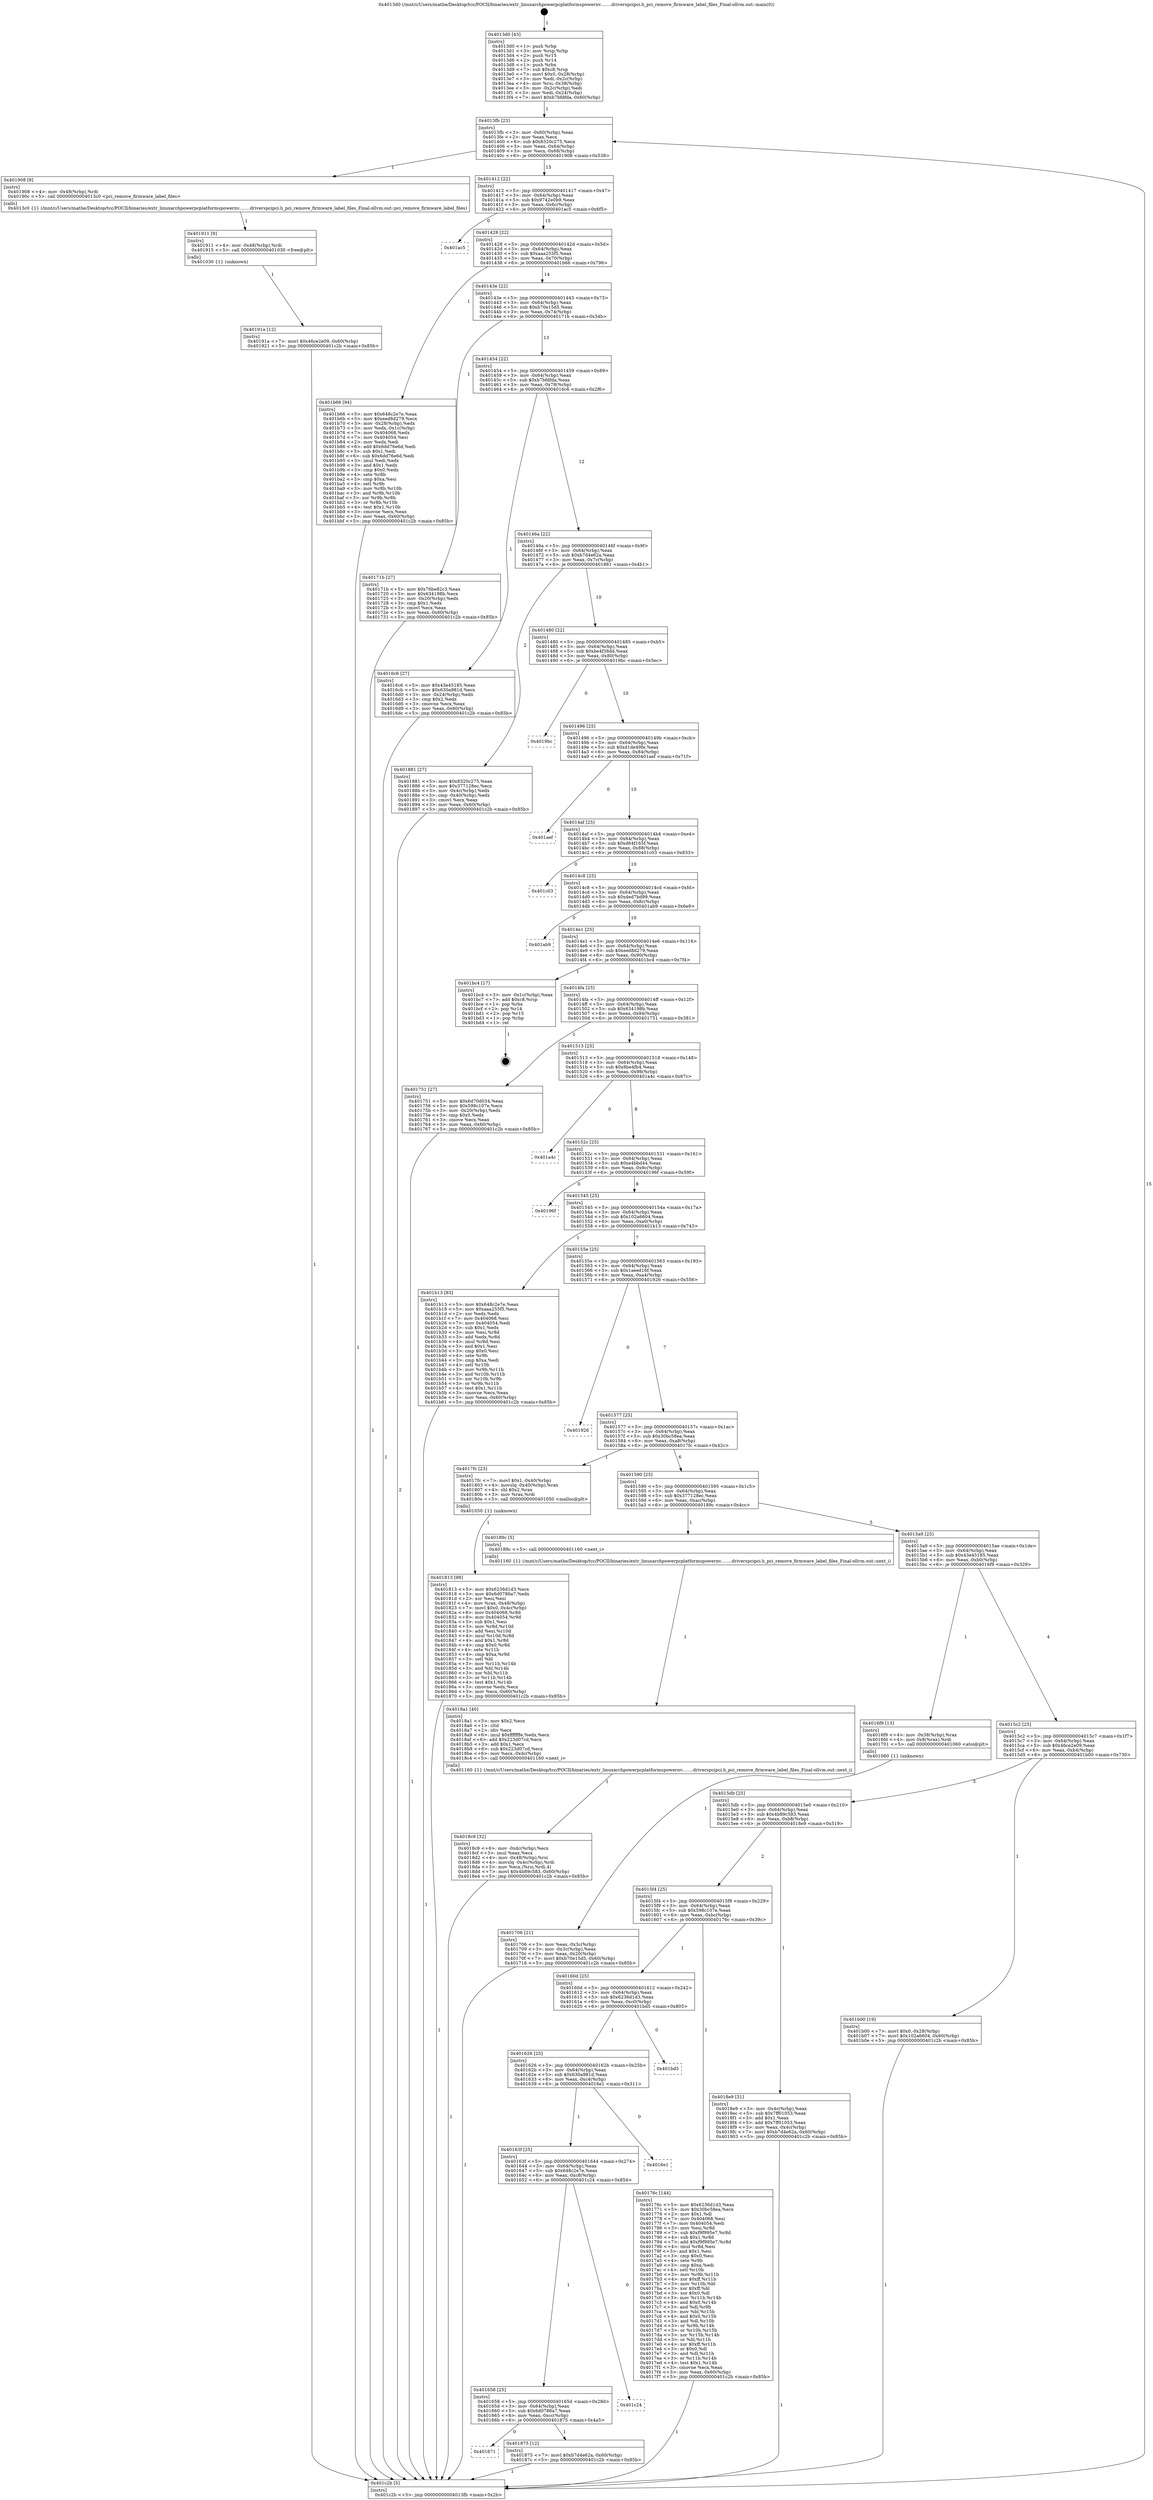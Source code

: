 digraph "0x4013d0" {
  label = "0x4013d0 (/mnt/c/Users/mathe/Desktop/tcc/POCII/binaries/extr_linuxarchpowerpcplatformspowernv........driverspcipci.h_pci_remove_firmware_label_files_Final-ollvm.out::main(0))"
  labelloc = "t"
  node[shape=record]

  Entry [label="",width=0.3,height=0.3,shape=circle,fillcolor=black,style=filled]
  "0x4013fb" [label="{
     0x4013fb [23]\l
     | [instrs]\l
     &nbsp;&nbsp;0x4013fb \<+3\>: mov -0x60(%rbp),%eax\l
     &nbsp;&nbsp;0x4013fe \<+2\>: mov %eax,%ecx\l
     &nbsp;&nbsp;0x401400 \<+6\>: sub $0x8320c275,%ecx\l
     &nbsp;&nbsp;0x401406 \<+3\>: mov %eax,-0x64(%rbp)\l
     &nbsp;&nbsp;0x401409 \<+3\>: mov %ecx,-0x68(%rbp)\l
     &nbsp;&nbsp;0x40140c \<+6\>: je 0000000000401908 \<main+0x538\>\l
  }"]
  "0x401908" [label="{
     0x401908 [9]\l
     | [instrs]\l
     &nbsp;&nbsp;0x401908 \<+4\>: mov -0x48(%rbp),%rdi\l
     &nbsp;&nbsp;0x40190c \<+5\>: call 00000000004013c0 \<pci_remove_firmware_label_files\>\l
     | [calls]\l
     &nbsp;&nbsp;0x4013c0 \{1\} (/mnt/c/Users/mathe/Desktop/tcc/POCII/binaries/extr_linuxarchpowerpcplatformspowernv........driverspcipci.h_pci_remove_firmware_label_files_Final-ollvm.out::pci_remove_firmware_label_files)\l
  }"]
  "0x401412" [label="{
     0x401412 [22]\l
     | [instrs]\l
     &nbsp;&nbsp;0x401412 \<+5\>: jmp 0000000000401417 \<main+0x47\>\l
     &nbsp;&nbsp;0x401417 \<+3\>: mov -0x64(%rbp),%eax\l
     &nbsp;&nbsp;0x40141a \<+5\>: sub $0x9742e0b9,%eax\l
     &nbsp;&nbsp;0x40141f \<+3\>: mov %eax,-0x6c(%rbp)\l
     &nbsp;&nbsp;0x401422 \<+6\>: je 0000000000401ac5 \<main+0x6f5\>\l
  }"]
  Exit [label="",width=0.3,height=0.3,shape=circle,fillcolor=black,style=filled,peripheries=2]
  "0x401ac5" [label="{
     0x401ac5\l
  }", style=dashed]
  "0x401428" [label="{
     0x401428 [22]\l
     | [instrs]\l
     &nbsp;&nbsp;0x401428 \<+5\>: jmp 000000000040142d \<main+0x5d\>\l
     &nbsp;&nbsp;0x40142d \<+3\>: mov -0x64(%rbp),%eax\l
     &nbsp;&nbsp;0x401430 \<+5\>: sub $0xaaa255f5,%eax\l
     &nbsp;&nbsp;0x401435 \<+3\>: mov %eax,-0x70(%rbp)\l
     &nbsp;&nbsp;0x401438 \<+6\>: je 0000000000401b66 \<main+0x796\>\l
  }"]
  "0x40191a" [label="{
     0x40191a [12]\l
     | [instrs]\l
     &nbsp;&nbsp;0x40191a \<+7\>: movl $0x46ce2e09,-0x60(%rbp)\l
     &nbsp;&nbsp;0x401921 \<+5\>: jmp 0000000000401c2b \<main+0x85b\>\l
  }"]
  "0x401b66" [label="{
     0x401b66 [94]\l
     | [instrs]\l
     &nbsp;&nbsp;0x401b66 \<+5\>: mov $0x648c2e7e,%eax\l
     &nbsp;&nbsp;0x401b6b \<+5\>: mov $0xeed8d279,%ecx\l
     &nbsp;&nbsp;0x401b70 \<+3\>: mov -0x28(%rbp),%edx\l
     &nbsp;&nbsp;0x401b73 \<+3\>: mov %edx,-0x1c(%rbp)\l
     &nbsp;&nbsp;0x401b76 \<+7\>: mov 0x404068,%edx\l
     &nbsp;&nbsp;0x401b7d \<+7\>: mov 0x404054,%esi\l
     &nbsp;&nbsp;0x401b84 \<+2\>: mov %edx,%edi\l
     &nbsp;&nbsp;0x401b86 \<+6\>: add $0x6dd76e6d,%edi\l
     &nbsp;&nbsp;0x401b8c \<+3\>: sub $0x1,%edi\l
     &nbsp;&nbsp;0x401b8f \<+6\>: sub $0x6dd76e6d,%edi\l
     &nbsp;&nbsp;0x401b95 \<+3\>: imul %edi,%edx\l
     &nbsp;&nbsp;0x401b98 \<+3\>: and $0x1,%edx\l
     &nbsp;&nbsp;0x401b9b \<+3\>: cmp $0x0,%edx\l
     &nbsp;&nbsp;0x401b9e \<+4\>: sete %r8b\l
     &nbsp;&nbsp;0x401ba2 \<+3\>: cmp $0xa,%esi\l
     &nbsp;&nbsp;0x401ba5 \<+4\>: setl %r9b\l
     &nbsp;&nbsp;0x401ba9 \<+3\>: mov %r8b,%r10b\l
     &nbsp;&nbsp;0x401bac \<+3\>: and %r9b,%r10b\l
     &nbsp;&nbsp;0x401baf \<+3\>: xor %r9b,%r8b\l
     &nbsp;&nbsp;0x401bb2 \<+3\>: or %r8b,%r10b\l
     &nbsp;&nbsp;0x401bb5 \<+4\>: test $0x1,%r10b\l
     &nbsp;&nbsp;0x401bb9 \<+3\>: cmovne %ecx,%eax\l
     &nbsp;&nbsp;0x401bbc \<+3\>: mov %eax,-0x60(%rbp)\l
     &nbsp;&nbsp;0x401bbf \<+5\>: jmp 0000000000401c2b \<main+0x85b\>\l
  }"]
  "0x40143e" [label="{
     0x40143e [22]\l
     | [instrs]\l
     &nbsp;&nbsp;0x40143e \<+5\>: jmp 0000000000401443 \<main+0x73\>\l
     &nbsp;&nbsp;0x401443 \<+3\>: mov -0x64(%rbp),%eax\l
     &nbsp;&nbsp;0x401446 \<+5\>: sub $0xb70e15d5,%eax\l
     &nbsp;&nbsp;0x40144b \<+3\>: mov %eax,-0x74(%rbp)\l
     &nbsp;&nbsp;0x40144e \<+6\>: je 000000000040171b \<main+0x34b\>\l
  }"]
  "0x401911" [label="{
     0x401911 [9]\l
     | [instrs]\l
     &nbsp;&nbsp;0x401911 \<+4\>: mov -0x48(%rbp),%rdi\l
     &nbsp;&nbsp;0x401915 \<+5\>: call 0000000000401030 \<free@plt\>\l
     | [calls]\l
     &nbsp;&nbsp;0x401030 \{1\} (unknown)\l
  }"]
  "0x40171b" [label="{
     0x40171b [27]\l
     | [instrs]\l
     &nbsp;&nbsp;0x40171b \<+5\>: mov $0x76be82c3,%eax\l
     &nbsp;&nbsp;0x401720 \<+5\>: mov $0x634198b,%ecx\l
     &nbsp;&nbsp;0x401725 \<+3\>: mov -0x20(%rbp),%edx\l
     &nbsp;&nbsp;0x401728 \<+3\>: cmp $0x1,%edx\l
     &nbsp;&nbsp;0x40172b \<+3\>: cmovl %ecx,%eax\l
     &nbsp;&nbsp;0x40172e \<+3\>: mov %eax,-0x60(%rbp)\l
     &nbsp;&nbsp;0x401731 \<+5\>: jmp 0000000000401c2b \<main+0x85b\>\l
  }"]
  "0x401454" [label="{
     0x401454 [22]\l
     | [instrs]\l
     &nbsp;&nbsp;0x401454 \<+5\>: jmp 0000000000401459 \<main+0x89\>\l
     &nbsp;&nbsp;0x401459 \<+3\>: mov -0x64(%rbp),%eax\l
     &nbsp;&nbsp;0x40145c \<+5\>: sub $0xb7bfdfda,%eax\l
     &nbsp;&nbsp;0x401461 \<+3\>: mov %eax,-0x78(%rbp)\l
     &nbsp;&nbsp;0x401464 \<+6\>: je 00000000004016c6 \<main+0x2f6\>\l
  }"]
  "0x4018c9" [label="{
     0x4018c9 [32]\l
     | [instrs]\l
     &nbsp;&nbsp;0x4018c9 \<+6\>: mov -0xdc(%rbp),%ecx\l
     &nbsp;&nbsp;0x4018cf \<+3\>: imul %eax,%ecx\l
     &nbsp;&nbsp;0x4018d2 \<+4\>: mov -0x48(%rbp),%rsi\l
     &nbsp;&nbsp;0x4018d6 \<+4\>: movslq -0x4c(%rbp),%rdi\l
     &nbsp;&nbsp;0x4018da \<+3\>: mov %ecx,(%rsi,%rdi,4)\l
     &nbsp;&nbsp;0x4018dd \<+7\>: movl $0x4b89c583,-0x60(%rbp)\l
     &nbsp;&nbsp;0x4018e4 \<+5\>: jmp 0000000000401c2b \<main+0x85b\>\l
  }"]
  "0x4016c6" [label="{
     0x4016c6 [27]\l
     | [instrs]\l
     &nbsp;&nbsp;0x4016c6 \<+5\>: mov $0x43e45185,%eax\l
     &nbsp;&nbsp;0x4016cb \<+5\>: mov $0x630a981d,%ecx\l
     &nbsp;&nbsp;0x4016d0 \<+3\>: mov -0x24(%rbp),%edx\l
     &nbsp;&nbsp;0x4016d3 \<+3\>: cmp $0x2,%edx\l
     &nbsp;&nbsp;0x4016d6 \<+3\>: cmovne %ecx,%eax\l
     &nbsp;&nbsp;0x4016d9 \<+3\>: mov %eax,-0x60(%rbp)\l
     &nbsp;&nbsp;0x4016dc \<+5\>: jmp 0000000000401c2b \<main+0x85b\>\l
  }"]
  "0x40146a" [label="{
     0x40146a [22]\l
     | [instrs]\l
     &nbsp;&nbsp;0x40146a \<+5\>: jmp 000000000040146f \<main+0x9f\>\l
     &nbsp;&nbsp;0x40146f \<+3\>: mov -0x64(%rbp),%eax\l
     &nbsp;&nbsp;0x401472 \<+5\>: sub $0xb7d4e62a,%eax\l
     &nbsp;&nbsp;0x401477 \<+3\>: mov %eax,-0x7c(%rbp)\l
     &nbsp;&nbsp;0x40147a \<+6\>: je 0000000000401881 \<main+0x4b1\>\l
  }"]
  "0x401c2b" [label="{
     0x401c2b [5]\l
     | [instrs]\l
     &nbsp;&nbsp;0x401c2b \<+5\>: jmp 00000000004013fb \<main+0x2b\>\l
  }"]
  "0x4013d0" [label="{
     0x4013d0 [43]\l
     | [instrs]\l
     &nbsp;&nbsp;0x4013d0 \<+1\>: push %rbp\l
     &nbsp;&nbsp;0x4013d1 \<+3\>: mov %rsp,%rbp\l
     &nbsp;&nbsp;0x4013d4 \<+2\>: push %r15\l
     &nbsp;&nbsp;0x4013d6 \<+2\>: push %r14\l
     &nbsp;&nbsp;0x4013d8 \<+1\>: push %rbx\l
     &nbsp;&nbsp;0x4013d9 \<+7\>: sub $0xc8,%rsp\l
     &nbsp;&nbsp;0x4013e0 \<+7\>: movl $0x0,-0x28(%rbp)\l
     &nbsp;&nbsp;0x4013e7 \<+3\>: mov %edi,-0x2c(%rbp)\l
     &nbsp;&nbsp;0x4013ea \<+4\>: mov %rsi,-0x38(%rbp)\l
     &nbsp;&nbsp;0x4013ee \<+3\>: mov -0x2c(%rbp),%edi\l
     &nbsp;&nbsp;0x4013f1 \<+3\>: mov %edi,-0x24(%rbp)\l
     &nbsp;&nbsp;0x4013f4 \<+7\>: movl $0xb7bfdfda,-0x60(%rbp)\l
  }"]
  "0x4018a1" [label="{
     0x4018a1 [40]\l
     | [instrs]\l
     &nbsp;&nbsp;0x4018a1 \<+5\>: mov $0x2,%ecx\l
     &nbsp;&nbsp;0x4018a6 \<+1\>: cltd\l
     &nbsp;&nbsp;0x4018a7 \<+2\>: idiv %ecx\l
     &nbsp;&nbsp;0x4018a9 \<+6\>: imul $0xfffffffe,%edx,%ecx\l
     &nbsp;&nbsp;0x4018af \<+6\>: add $0x223d07cd,%ecx\l
     &nbsp;&nbsp;0x4018b5 \<+3\>: add $0x1,%ecx\l
     &nbsp;&nbsp;0x4018b8 \<+6\>: sub $0x223d07cd,%ecx\l
     &nbsp;&nbsp;0x4018be \<+6\>: mov %ecx,-0xdc(%rbp)\l
     &nbsp;&nbsp;0x4018c4 \<+5\>: call 0000000000401160 \<next_i\>\l
     | [calls]\l
     &nbsp;&nbsp;0x401160 \{1\} (/mnt/c/Users/mathe/Desktop/tcc/POCII/binaries/extr_linuxarchpowerpcplatformspowernv........driverspcipci.h_pci_remove_firmware_label_files_Final-ollvm.out::next_i)\l
  }"]
  "0x401881" [label="{
     0x401881 [27]\l
     | [instrs]\l
     &nbsp;&nbsp;0x401881 \<+5\>: mov $0x8320c275,%eax\l
     &nbsp;&nbsp;0x401886 \<+5\>: mov $0x377128ec,%ecx\l
     &nbsp;&nbsp;0x40188b \<+3\>: mov -0x4c(%rbp),%edx\l
     &nbsp;&nbsp;0x40188e \<+3\>: cmp -0x40(%rbp),%edx\l
     &nbsp;&nbsp;0x401891 \<+3\>: cmovl %ecx,%eax\l
     &nbsp;&nbsp;0x401894 \<+3\>: mov %eax,-0x60(%rbp)\l
     &nbsp;&nbsp;0x401897 \<+5\>: jmp 0000000000401c2b \<main+0x85b\>\l
  }"]
  "0x401480" [label="{
     0x401480 [22]\l
     | [instrs]\l
     &nbsp;&nbsp;0x401480 \<+5\>: jmp 0000000000401485 \<main+0xb5\>\l
     &nbsp;&nbsp;0x401485 \<+3\>: mov -0x64(%rbp),%eax\l
     &nbsp;&nbsp;0x401488 \<+5\>: sub $0xbe4f38dd,%eax\l
     &nbsp;&nbsp;0x40148d \<+3\>: mov %eax,-0x80(%rbp)\l
     &nbsp;&nbsp;0x401490 \<+6\>: je 00000000004019bc \<main+0x5ec\>\l
  }"]
  "0x401671" [label="{
     0x401671\l
  }", style=dashed]
  "0x4019bc" [label="{
     0x4019bc\l
  }", style=dashed]
  "0x401496" [label="{
     0x401496 [25]\l
     | [instrs]\l
     &nbsp;&nbsp;0x401496 \<+5\>: jmp 000000000040149b \<main+0xcb\>\l
     &nbsp;&nbsp;0x40149b \<+3\>: mov -0x64(%rbp),%eax\l
     &nbsp;&nbsp;0x40149e \<+5\>: sub $0xd1de49fe,%eax\l
     &nbsp;&nbsp;0x4014a3 \<+6\>: mov %eax,-0x84(%rbp)\l
     &nbsp;&nbsp;0x4014a9 \<+6\>: je 0000000000401aef \<main+0x71f\>\l
  }"]
  "0x401875" [label="{
     0x401875 [12]\l
     | [instrs]\l
     &nbsp;&nbsp;0x401875 \<+7\>: movl $0xb7d4e62a,-0x60(%rbp)\l
     &nbsp;&nbsp;0x40187c \<+5\>: jmp 0000000000401c2b \<main+0x85b\>\l
  }"]
  "0x401aef" [label="{
     0x401aef\l
  }", style=dashed]
  "0x4014af" [label="{
     0x4014af [25]\l
     | [instrs]\l
     &nbsp;&nbsp;0x4014af \<+5\>: jmp 00000000004014b4 \<main+0xe4\>\l
     &nbsp;&nbsp;0x4014b4 \<+3\>: mov -0x64(%rbp),%eax\l
     &nbsp;&nbsp;0x4014b7 \<+5\>: sub $0xd64f165f,%eax\l
     &nbsp;&nbsp;0x4014bc \<+6\>: mov %eax,-0x88(%rbp)\l
     &nbsp;&nbsp;0x4014c2 \<+6\>: je 0000000000401c03 \<main+0x833\>\l
  }"]
  "0x401658" [label="{
     0x401658 [25]\l
     | [instrs]\l
     &nbsp;&nbsp;0x401658 \<+5\>: jmp 000000000040165d \<main+0x28d\>\l
     &nbsp;&nbsp;0x40165d \<+3\>: mov -0x64(%rbp),%eax\l
     &nbsp;&nbsp;0x401660 \<+5\>: sub $0x6d0786a7,%eax\l
     &nbsp;&nbsp;0x401665 \<+6\>: mov %eax,-0xcc(%rbp)\l
     &nbsp;&nbsp;0x40166b \<+6\>: je 0000000000401875 \<main+0x4a5\>\l
  }"]
  "0x401c03" [label="{
     0x401c03\l
  }", style=dashed]
  "0x4014c8" [label="{
     0x4014c8 [25]\l
     | [instrs]\l
     &nbsp;&nbsp;0x4014c8 \<+5\>: jmp 00000000004014cd \<main+0xfd\>\l
     &nbsp;&nbsp;0x4014cd \<+3\>: mov -0x64(%rbp),%eax\l
     &nbsp;&nbsp;0x4014d0 \<+5\>: sub $0xded7bd99,%eax\l
     &nbsp;&nbsp;0x4014d5 \<+6\>: mov %eax,-0x8c(%rbp)\l
     &nbsp;&nbsp;0x4014db \<+6\>: je 0000000000401ab9 \<main+0x6e9\>\l
  }"]
  "0x401c24" [label="{
     0x401c24\l
  }", style=dashed]
  "0x401ab9" [label="{
     0x401ab9\l
  }", style=dashed]
  "0x4014e1" [label="{
     0x4014e1 [25]\l
     | [instrs]\l
     &nbsp;&nbsp;0x4014e1 \<+5\>: jmp 00000000004014e6 \<main+0x116\>\l
     &nbsp;&nbsp;0x4014e6 \<+3\>: mov -0x64(%rbp),%eax\l
     &nbsp;&nbsp;0x4014e9 \<+5\>: sub $0xeed8d279,%eax\l
     &nbsp;&nbsp;0x4014ee \<+6\>: mov %eax,-0x90(%rbp)\l
     &nbsp;&nbsp;0x4014f4 \<+6\>: je 0000000000401bc4 \<main+0x7f4\>\l
  }"]
  "0x40163f" [label="{
     0x40163f [25]\l
     | [instrs]\l
     &nbsp;&nbsp;0x40163f \<+5\>: jmp 0000000000401644 \<main+0x274\>\l
     &nbsp;&nbsp;0x401644 \<+3\>: mov -0x64(%rbp),%eax\l
     &nbsp;&nbsp;0x401647 \<+5\>: sub $0x648c2e7e,%eax\l
     &nbsp;&nbsp;0x40164c \<+6\>: mov %eax,-0xc8(%rbp)\l
     &nbsp;&nbsp;0x401652 \<+6\>: je 0000000000401c24 \<main+0x854\>\l
  }"]
  "0x401bc4" [label="{
     0x401bc4 [17]\l
     | [instrs]\l
     &nbsp;&nbsp;0x401bc4 \<+3\>: mov -0x1c(%rbp),%eax\l
     &nbsp;&nbsp;0x401bc7 \<+7\>: add $0xc8,%rsp\l
     &nbsp;&nbsp;0x401bce \<+1\>: pop %rbx\l
     &nbsp;&nbsp;0x401bcf \<+2\>: pop %r14\l
     &nbsp;&nbsp;0x401bd1 \<+2\>: pop %r15\l
     &nbsp;&nbsp;0x401bd3 \<+1\>: pop %rbp\l
     &nbsp;&nbsp;0x401bd4 \<+1\>: ret\l
  }"]
  "0x4014fa" [label="{
     0x4014fa [25]\l
     | [instrs]\l
     &nbsp;&nbsp;0x4014fa \<+5\>: jmp 00000000004014ff \<main+0x12f\>\l
     &nbsp;&nbsp;0x4014ff \<+3\>: mov -0x64(%rbp),%eax\l
     &nbsp;&nbsp;0x401502 \<+5\>: sub $0x634198b,%eax\l
     &nbsp;&nbsp;0x401507 \<+6\>: mov %eax,-0x94(%rbp)\l
     &nbsp;&nbsp;0x40150d \<+6\>: je 0000000000401751 \<main+0x381\>\l
  }"]
  "0x4016e1" [label="{
     0x4016e1\l
  }", style=dashed]
  "0x401751" [label="{
     0x401751 [27]\l
     | [instrs]\l
     &nbsp;&nbsp;0x401751 \<+5\>: mov $0x6d70d034,%eax\l
     &nbsp;&nbsp;0x401756 \<+5\>: mov $0x598c107e,%ecx\l
     &nbsp;&nbsp;0x40175b \<+3\>: mov -0x20(%rbp),%edx\l
     &nbsp;&nbsp;0x40175e \<+3\>: cmp $0x0,%edx\l
     &nbsp;&nbsp;0x401761 \<+3\>: cmove %ecx,%eax\l
     &nbsp;&nbsp;0x401764 \<+3\>: mov %eax,-0x60(%rbp)\l
     &nbsp;&nbsp;0x401767 \<+5\>: jmp 0000000000401c2b \<main+0x85b\>\l
  }"]
  "0x401513" [label="{
     0x401513 [25]\l
     | [instrs]\l
     &nbsp;&nbsp;0x401513 \<+5\>: jmp 0000000000401518 \<main+0x148\>\l
     &nbsp;&nbsp;0x401518 \<+3\>: mov -0x64(%rbp),%eax\l
     &nbsp;&nbsp;0x40151b \<+5\>: sub $0x8be4fb4,%eax\l
     &nbsp;&nbsp;0x401520 \<+6\>: mov %eax,-0x98(%rbp)\l
     &nbsp;&nbsp;0x401526 \<+6\>: je 0000000000401a4c \<main+0x67c\>\l
  }"]
  "0x401626" [label="{
     0x401626 [25]\l
     | [instrs]\l
     &nbsp;&nbsp;0x401626 \<+5\>: jmp 000000000040162b \<main+0x25b\>\l
     &nbsp;&nbsp;0x40162b \<+3\>: mov -0x64(%rbp),%eax\l
     &nbsp;&nbsp;0x40162e \<+5\>: sub $0x630a981d,%eax\l
     &nbsp;&nbsp;0x401633 \<+6\>: mov %eax,-0xc4(%rbp)\l
     &nbsp;&nbsp;0x401639 \<+6\>: je 00000000004016e1 \<main+0x311\>\l
  }"]
  "0x401a4c" [label="{
     0x401a4c\l
  }", style=dashed]
  "0x40152c" [label="{
     0x40152c [25]\l
     | [instrs]\l
     &nbsp;&nbsp;0x40152c \<+5\>: jmp 0000000000401531 \<main+0x161\>\l
     &nbsp;&nbsp;0x401531 \<+3\>: mov -0x64(%rbp),%eax\l
     &nbsp;&nbsp;0x401534 \<+5\>: sub $0xe4bbd44,%eax\l
     &nbsp;&nbsp;0x401539 \<+6\>: mov %eax,-0x9c(%rbp)\l
     &nbsp;&nbsp;0x40153f \<+6\>: je 000000000040196f \<main+0x59f\>\l
  }"]
  "0x401bd5" [label="{
     0x401bd5\l
  }", style=dashed]
  "0x40196f" [label="{
     0x40196f\l
  }", style=dashed]
  "0x401545" [label="{
     0x401545 [25]\l
     | [instrs]\l
     &nbsp;&nbsp;0x401545 \<+5\>: jmp 000000000040154a \<main+0x17a\>\l
     &nbsp;&nbsp;0x40154a \<+3\>: mov -0x64(%rbp),%eax\l
     &nbsp;&nbsp;0x40154d \<+5\>: sub $0x102a6604,%eax\l
     &nbsp;&nbsp;0x401552 \<+6\>: mov %eax,-0xa0(%rbp)\l
     &nbsp;&nbsp;0x401558 \<+6\>: je 0000000000401b13 \<main+0x743\>\l
  }"]
  "0x401813" [label="{
     0x401813 [98]\l
     | [instrs]\l
     &nbsp;&nbsp;0x401813 \<+5\>: mov $0x6236d1d3,%ecx\l
     &nbsp;&nbsp;0x401818 \<+5\>: mov $0x6d0786a7,%edx\l
     &nbsp;&nbsp;0x40181d \<+2\>: xor %esi,%esi\l
     &nbsp;&nbsp;0x40181f \<+4\>: mov %rax,-0x48(%rbp)\l
     &nbsp;&nbsp;0x401823 \<+7\>: movl $0x0,-0x4c(%rbp)\l
     &nbsp;&nbsp;0x40182a \<+8\>: mov 0x404068,%r8d\l
     &nbsp;&nbsp;0x401832 \<+8\>: mov 0x404054,%r9d\l
     &nbsp;&nbsp;0x40183a \<+3\>: sub $0x1,%esi\l
     &nbsp;&nbsp;0x40183d \<+3\>: mov %r8d,%r10d\l
     &nbsp;&nbsp;0x401840 \<+3\>: add %esi,%r10d\l
     &nbsp;&nbsp;0x401843 \<+4\>: imul %r10d,%r8d\l
     &nbsp;&nbsp;0x401847 \<+4\>: and $0x1,%r8d\l
     &nbsp;&nbsp;0x40184b \<+4\>: cmp $0x0,%r8d\l
     &nbsp;&nbsp;0x40184f \<+4\>: sete %r11b\l
     &nbsp;&nbsp;0x401853 \<+4\>: cmp $0xa,%r9d\l
     &nbsp;&nbsp;0x401857 \<+3\>: setl %bl\l
     &nbsp;&nbsp;0x40185a \<+3\>: mov %r11b,%r14b\l
     &nbsp;&nbsp;0x40185d \<+3\>: and %bl,%r14b\l
     &nbsp;&nbsp;0x401860 \<+3\>: xor %bl,%r11b\l
     &nbsp;&nbsp;0x401863 \<+3\>: or %r11b,%r14b\l
     &nbsp;&nbsp;0x401866 \<+4\>: test $0x1,%r14b\l
     &nbsp;&nbsp;0x40186a \<+3\>: cmovne %edx,%ecx\l
     &nbsp;&nbsp;0x40186d \<+3\>: mov %ecx,-0x60(%rbp)\l
     &nbsp;&nbsp;0x401870 \<+5\>: jmp 0000000000401c2b \<main+0x85b\>\l
  }"]
  "0x401b13" [label="{
     0x401b13 [83]\l
     | [instrs]\l
     &nbsp;&nbsp;0x401b13 \<+5\>: mov $0x648c2e7e,%eax\l
     &nbsp;&nbsp;0x401b18 \<+5\>: mov $0xaaa255f5,%ecx\l
     &nbsp;&nbsp;0x401b1d \<+2\>: xor %edx,%edx\l
     &nbsp;&nbsp;0x401b1f \<+7\>: mov 0x404068,%esi\l
     &nbsp;&nbsp;0x401b26 \<+7\>: mov 0x404054,%edi\l
     &nbsp;&nbsp;0x401b2d \<+3\>: sub $0x1,%edx\l
     &nbsp;&nbsp;0x401b30 \<+3\>: mov %esi,%r8d\l
     &nbsp;&nbsp;0x401b33 \<+3\>: add %edx,%r8d\l
     &nbsp;&nbsp;0x401b36 \<+4\>: imul %r8d,%esi\l
     &nbsp;&nbsp;0x401b3a \<+3\>: and $0x1,%esi\l
     &nbsp;&nbsp;0x401b3d \<+3\>: cmp $0x0,%esi\l
     &nbsp;&nbsp;0x401b40 \<+4\>: sete %r9b\l
     &nbsp;&nbsp;0x401b44 \<+3\>: cmp $0xa,%edi\l
     &nbsp;&nbsp;0x401b47 \<+4\>: setl %r10b\l
     &nbsp;&nbsp;0x401b4b \<+3\>: mov %r9b,%r11b\l
     &nbsp;&nbsp;0x401b4e \<+3\>: and %r10b,%r11b\l
     &nbsp;&nbsp;0x401b51 \<+3\>: xor %r10b,%r9b\l
     &nbsp;&nbsp;0x401b54 \<+3\>: or %r9b,%r11b\l
     &nbsp;&nbsp;0x401b57 \<+4\>: test $0x1,%r11b\l
     &nbsp;&nbsp;0x401b5b \<+3\>: cmovne %ecx,%eax\l
     &nbsp;&nbsp;0x401b5e \<+3\>: mov %eax,-0x60(%rbp)\l
     &nbsp;&nbsp;0x401b61 \<+5\>: jmp 0000000000401c2b \<main+0x85b\>\l
  }"]
  "0x40155e" [label="{
     0x40155e [25]\l
     | [instrs]\l
     &nbsp;&nbsp;0x40155e \<+5\>: jmp 0000000000401563 \<main+0x193\>\l
     &nbsp;&nbsp;0x401563 \<+3\>: mov -0x64(%rbp),%eax\l
     &nbsp;&nbsp;0x401566 \<+5\>: sub $0x1aeed16f,%eax\l
     &nbsp;&nbsp;0x40156b \<+6\>: mov %eax,-0xa4(%rbp)\l
     &nbsp;&nbsp;0x401571 \<+6\>: je 0000000000401926 \<main+0x556\>\l
  }"]
  "0x40160d" [label="{
     0x40160d [25]\l
     | [instrs]\l
     &nbsp;&nbsp;0x40160d \<+5\>: jmp 0000000000401612 \<main+0x242\>\l
     &nbsp;&nbsp;0x401612 \<+3\>: mov -0x64(%rbp),%eax\l
     &nbsp;&nbsp;0x401615 \<+5\>: sub $0x6236d1d3,%eax\l
     &nbsp;&nbsp;0x40161a \<+6\>: mov %eax,-0xc0(%rbp)\l
     &nbsp;&nbsp;0x401620 \<+6\>: je 0000000000401bd5 \<main+0x805\>\l
  }"]
  "0x401926" [label="{
     0x401926\l
  }", style=dashed]
  "0x401577" [label="{
     0x401577 [25]\l
     | [instrs]\l
     &nbsp;&nbsp;0x401577 \<+5\>: jmp 000000000040157c \<main+0x1ac\>\l
     &nbsp;&nbsp;0x40157c \<+3\>: mov -0x64(%rbp),%eax\l
     &nbsp;&nbsp;0x40157f \<+5\>: sub $0x30bc58ea,%eax\l
     &nbsp;&nbsp;0x401584 \<+6\>: mov %eax,-0xa8(%rbp)\l
     &nbsp;&nbsp;0x40158a \<+6\>: je 00000000004017fc \<main+0x42c\>\l
  }"]
  "0x40176c" [label="{
     0x40176c [144]\l
     | [instrs]\l
     &nbsp;&nbsp;0x40176c \<+5\>: mov $0x6236d1d3,%eax\l
     &nbsp;&nbsp;0x401771 \<+5\>: mov $0x30bc58ea,%ecx\l
     &nbsp;&nbsp;0x401776 \<+2\>: mov $0x1,%dl\l
     &nbsp;&nbsp;0x401778 \<+7\>: mov 0x404068,%esi\l
     &nbsp;&nbsp;0x40177f \<+7\>: mov 0x404054,%edi\l
     &nbsp;&nbsp;0x401786 \<+3\>: mov %esi,%r8d\l
     &nbsp;&nbsp;0x401789 \<+7\>: sub $0xf9f995e7,%r8d\l
     &nbsp;&nbsp;0x401790 \<+4\>: sub $0x1,%r8d\l
     &nbsp;&nbsp;0x401794 \<+7\>: add $0xf9f995e7,%r8d\l
     &nbsp;&nbsp;0x40179b \<+4\>: imul %r8d,%esi\l
     &nbsp;&nbsp;0x40179f \<+3\>: and $0x1,%esi\l
     &nbsp;&nbsp;0x4017a2 \<+3\>: cmp $0x0,%esi\l
     &nbsp;&nbsp;0x4017a5 \<+4\>: sete %r9b\l
     &nbsp;&nbsp;0x4017a9 \<+3\>: cmp $0xa,%edi\l
     &nbsp;&nbsp;0x4017ac \<+4\>: setl %r10b\l
     &nbsp;&nbsp;0x4017b0 \<+3\>: mov %r9b,%r11b\l
     &nbsp;&nbsp;0x4017b3 \<+4\>: xor $0xff,%r11b\l
     &nbsp;&nbsp;0x4017b7 \<+3\>: mov %r10b,%bl\l
     &nbsp;&nbsp;0x4017ba \<+3\>: xor $0xff,%bl\l
     &nbsp;&nbsp;0x4017bd \<+3\>: xor $0x0,%dl\l
     &nbsp;&nbsp;0x4017c0 \<+3\>: mov %r11b,%r14b\l
     &nbsp;&nbsp;0x4017c3 \<+4\>: and $0x0,%r14b\l
     &nbsp;&nbsp;0x4017c7 \<+3\>: and %dl,%r9b\l
     &nbsp;&nbsp;0x4017ca \<+3\>: mov %bl,%r15b\l
     &nbsp;&nbsp;0x4017cd \<+4\>: and $0x0,%r15b\l
     &nbsp;&nbsp;0x4017d1 \<+3\>: and %dl,%r10b\l
     &nbsp;&nbsp;0x4017d4 \<+3\>: or %r9b,%r14b\l
     &nbsp;&nbsp;0x4017d7 \<+3\>: or %r10b,%r15b\l
     &nbsp;&nbsp;0x4017da \<+3\>: xor %r15b,%r14b\l
     &nbsp;&nbsp;0x4017dd \<+3\>: or %bl,%r11b\l
     &nbsp;&nbsp;0x4017e0 \<+4\>: xor $0xff,%r11b\l
     &nbsp;&nbsp;0x4017e4 \<+3\>: or $0x0,%dl\l
     &nbsp;&nbsp;0x4017e7 \<+3\>: and %dl,%r11b\l
     &nbsp;&nbsp;0x4017ea \<+3\>: or %r11b,%r14b\l
     &nbsp;&nbsp;0x4017ed \<+4\>: test $0x1,%r14b\l
     &nbsp;&nbsp;0x4017f1 \<+3\>: cmovne %ecx,%eax\l
     &nbsp;&nbsp;0x4017f4 \<+3\>: mov %eax,-0x60(%rbp)\l
     &nbsp;&nbsp;0x4017f7 \<+5\>: jmp 0000000000401c2b \<main+0x85b\>\l
  }"]
  "0x4017fc" [label="{
     0x4017fc [23]\l
     | [instrs]\l
     &nbsp;&nbsp;0x4017fc \<+7\>: movl $0x1,-0x40(%rbp)\l
     &nbsp;&nbsp;0x401803 \<+4\>: movslq -0x40(%rbp),%rax\l
     &nbsp;&nbsp;0x401807 \<+4\>: shl $0x2,%rax\l
     &nbsp;&nbsp;0x40180b \<+3\>: mov %rax,%rdi\l
     &nbsp;&nbsp;0x40180e \<+5\>: call 0000000000401050 \<malloc@plt\>\l
     | [calls]\l
     &nbsp;&nbsp;0x401050 \{1\} (unknown)\l
  }"]
  "0x401590" [label="{
     0x401590 [25]\l
     | [instrs]\l
     &nbsp;&nbsp;0x401590 \<+5\>: jmp 0000000000401595 \<main+0x1c5\>\l
     &nbsp;&nbsp;0x401595 \<+3\>: mov -0x64(%rbp),%eax\l
     &nbsp;&nbsp;0x401598 \<+5\>: sub $0x377128ec,%eax\l
     &nbsp;&nbsp;0x40159d \<+6\>: mov %eax,-0xac(%rbp)\l
     &nbsp;&nbsp;0x4015a3 \<+6\>: je 000000000040189c \<main+0x4cc\>\l
  }"]
  "0x4015f4" [label="{
     0x4015f4 [25]\l
     | [instrs]\l
     &nbsp;&nbsp;0x4015f4 \<+5\>: jmp 00000000004015f9 \<main+0x229\>\l
     &nbsp;&nbsp;0x4015f9 \<+3\>: mov -0x64(%rbp),%eax\l
     &nbsp;&nbsp;0x4015fc \<+5\>: sub $0x598c107e,%eax\l
     &nbsp;&nbsp;0x401601 \<+6\>: mov %eax,-0xbc(%rbp)\l
     &nbsp;&nbsp;0x401607 \<+6\>: je 000000000040176c \<main+0x39c\>\l
  }"]
  "0x40189c" [label="{
     0x40189c [5]\l
     | [instrs]\l
     &nbsp;&nbsp;0x40189c \<+5\>: call 0000000000401160 \<next_i\>\l
     | [calls]\l
     &nbsp;&nbsp;0x401160 \{1\} (/mnt/c/Users/mathe/Desktop/tcc/POCII/binaries/extr_linuxarchpowerpcplatformspowernv........driverspcipci.h_pci_remove_firmware_label_files_Final-ollvm.out::next_i)\l
  }"]
  "0x4015a9" [label="{
     0x4015a9 [25]\l
     | [instrs]\l
     &nbsp;&nbsp;0x4015a9 \<+5\>: jmp 00000000004015ae \<main+0x1de\>\l
     &nbsp;&nbsp;0x4015ae \<+3\>: mov -0x64(%rbp),%eax\l
     &nbsp;&nbsp;0x4015b1 \<+5\>: sub $0x43e45185,%eax\l
     &nbsp;&nbsp;0x4015b6 \<+6\>: mov %eax,-0xb0(%rbp)\l
     &nbsp;&nbsp;0x4015bc \<+6\>: je 00000000004016f9 \<main+0x329\>\l
  }"]
  "0x4018e9" [label="{
     0x4018e9 [31]\l
     | [instrs]\l
     &nbsp;&nbsp;0x4018e9 \<+3\>: mov -0x4c(%rbp),%eax\l
     &nbsp;&nbsp;0x4018ec \<+5\>: sub $0x7ff01053,%eax\l
     &nbsp;&nbsp;0x4018f1 \<+3\>: add $0x1,%eax\l
     &nbsp;&nbsp;0x4018f4 \<+5\>: add $0x7ff01053,%eax\l
     &nbsp;&nbsp;0x4018f9 \<+3\>: mov %eax,-0x4c(%rbp)\l
     &nbsp;&nbsp;0x4018fc \<+7\>: movl $0xb7d4e62a,-0x60(%rbp)\l
     &nbsp;&nbsp;0x401903 \<+5\>: jmp 0000000000401c2b \<main+0x85b\>\l
  }"]
  "0x4016f9" [label="{
     0x4016f9 [13]\l
     | [instrs]\l
     &nbsp;&nbsp;0x4016f9 \<+4\>: mov -0x38(%rbp),%rax\l
     &nbsp;&nbsp;0x4016fd \<+4\>: mov 0x8(%rax),%rdi\l
     &nbsp;&nbsp;0x401701 \<+5\>: call 0000000000401060 \<atoi@plt\>\l
     | [calls]\l
     &nbsp;&nbsp;0x401060 \{1\} (unknown)\l
  }"]
  "0x4015c2" [label="{
     0x4015c2 [25]\l
     | [instrs]\l
     &nbsp;&nbsp;0x4015c2 \<+5\>: jmp 00000000004015c7 \<main+0x1f7\>\l
     &nbsp;&nbsp;0x4015c7 \<+3\>: mov -0x64(%rbp),%eax\l
     &nbsp;&nbsp;0x4015ca \<+5\>: sub $0x46ce2e09,%eax\l
     &nbsp;&nbsp;0x4015cf \<+6\>: mov %eax,-0xb4(%rbp)\l
     &nbsp;&nbsp;0x4015d5 \<+6\>: je 0000000000401b00 \<main+0x730\>\l
  }"]
  "0x401706" [label="{
     0x401706 [21]\l
     | [instrs]\l
     &nbsp;&nbsp;0x401706 \<+3\>: mov %eax,-0x3c(%rbp)\l
     &nbsp;&nbsp;0x401709 \<+3\>: mov -0x3c(%rbp),%eax\l
     &nbsp;&nbsp;0x40170c \<+3\>: mov %eax,-0x20(%rbp)\l
     &nbsp;&nbsp;0x40170f \<+7\>: movl $0xb70e15d5,-0x60(%rbp)\l
     &nbsp;&nbsp;0x401716 \<+5\>: jmp 0000000000401c2b \<main+0x85b\>\l
  }"]
  "0x4015db" [label="{
     0x4015db [25]\l
     | [instrs]\l
     &nbsp;&nbsp;0x4015db \<+5\>: jmp 00000000004015e0 \<main+0x210\>\l
     &nbsp;&nbsp;0x4015e0 \<+3\>: mov -0x64(%rbp),%eax\l
     &nbsp;&nbsp;0x4015e3 \<+5\>: sub $0x4b89c583,%eax\l
     &nbsp;&nbsp;0x4015e8 \<+6\>: mov %eax,-0xb8(%rbp)\l
     &nbsp;&nbsp;0x4015ee \<+6\>: je 00000000004018e9 \<main+0x519\>\l
  }"]
  "0x401b00" [label="{
     0x401b00 [19]\l
     | [instrs]\l
     &nbsp;&nbsp;0x401b00 \<+7\>: movl $0x0,-0x28(%rbp)\l
     &nbsp;&nbsp;0x401b07 \<+7\>: movl $0x102a6604,-0x60(%rbp)\l
     &nbsp;&nbsp;0x401b0e \<+5\>: jmp 0000000000401c2b \<main+0x85b\>\l
  }"]
  Entry -> "0x4013d0" [label=" 1"]
  "0x4013fb" -> "0x401908" [label=" 1"]
  "0x4013fb" -> "0x401412" [label=" 15"]
  "0x401bc4" -> Exit [label=" 1"]
  "0x401412" -> "0x401ac5" [label=" 0"]
  "0x401412" -> "0x401428" [label=" 15"]
  "0x401b66" -> "0x401c2b" [label=" 1"]
  "0x401428" -> "0x401b66" [label=" 1"]
  "0x401428" -> "0x40143e" [label=" 14"]
  "0x401b13" -> "0x401c2b" [label=" 1"]
  "0x40143e" -> "0x40171b" [label=" 1"]
  "0x40143e" -> "0x401454" [label=" 13"]
  "0x401b00" -> "0x401c2b" [label=" 1"]
  "0x401454" -> "0x4016c6" [label=" 1"]
  "0x401454" -> "0x40146a" [label=" 12"]
  "0x4016c6" -> "0x401c2b" [label=" 1"]
  "0x4013d0" -> "0x4013fb" [label=" 1"]
  "0x401c2b" -> "0x4013fb" [label=" 15"]
  "0x40191a" -> "0x401c2b" [label=" 1"]
  "0x40146a" -> "0x401881" [label=" 2"]
  "0x40146a" -> "0x401480" [label=" 10"]
  "0x401911" -> "0x40191a" [label=" 1"]
  "0x401480" -> "0x4019bc" [label=" 0"]
  "0x401480" -> "0x401496" [label=" 10"]
  "0x401908" -> "0x401911" [label=" 1"]
  "0x401496" -> "0x401aef" [label=" 0"]
  "0x401496" -> "0x4014af" [label=" 10"]
  "0x4018e9" -> "0x401c2b" [label=" 1"]
  "0x4014af" -> "0x401c03" [label=" 0"]
  "0x4014af" -> "0x4014c8" [label=" 10"]
  "0x4018a1" -> "0x4018c9" [label=" 1"]
  "0x4014c8" -> "0x401ab9" [label=" 0"]
  "0x4014c8" -> "0x4014e1" [label=" 10"]
  "0x40189c" -> "0x4018a1" [label=" 1"]
  "0x4014e1" -> "0x401bc4" [label=" 1"]
  "0x4014e1" -> "0x4014fa" [label=" 9"]
  "0x401875" -> "0x401c2b" [label=" 1"]
  "0x4014fa" -> "0x401751" [label=" 1"]
  "0x4014fa" -> "0x401513" [label=" 8"]
  "0x401658" -> "0x401671" [label=" 0"]
  "0x401513" -> "0x401a4c" [label=" 0"]
  "0x401513" -> "0x40152c" [label=" 8"]
  "0x4018c9" -> "0x401c2b" [label=" 1"]
  "0x40152c" -> "0x40196f" [label=" 0"]
  "0x40152c" -> "0x401545" [label=" 8"]
  "0x40163f" -> "0x401658" [label=" 1"]
  "0x401545" -> "0x401b13" [label=" 1"]
  "0x401545" -> "0x40155e" [label=" 7"]
  "0x401881" -> "0x401c2b" [label=" 2"]
  "0x40155e" -> "0x401926" [label=" 0"]
  "0x40155e" -> "0x401577" [label=" 7"]
  "0x401626" -> "0x40163f" [label=" 1"]
  "0x401577" -> "0x4017fc" [label=" 1"]
  "0x401577" -> "0x401590" [label=" 6"]
  "0x401626" -> "0x4016e1" [label=" 0"]
  "0x401590" -> "0x40189c" [label=" 1"]
  "0x401590" -> "0x4015a9" [label=" 5"]
  "0x40160d" -> "0x401626" [label=" 1"]
  "0x4015a9" -> "0x4016f9" [label=" 1"]
  "0x4015a9" -> "0x4015c2" [label=" 4"]
  "0x4016f9" -> "0x401706" [label=" 1"]
  "0x401706" -> "0x401c2b" [label=" 1"]
  "0x40171b" -> "0x401c2b" [label=" 1"]
  "0x401751" -> "0x401c2b" [label=" 1"]
  "0x40160d" -> "0x401bd5" [label=" 0"]
  "0x4015c2" -> "0x401b00" [label=" 1"]
  "0x4015c2" -> "0x4015db" [label=" 3"]
  "0x40163f" -> "0x401c24" [label=" 0"]
  "0x4015db" -> "0x4018e9" [label=" 1"]
  "0x4015db" -> "0x4015f4" [label=" 2"]
  "0x401658" -> "0x401875" [label=" 1"]
  "0x4015f4" -> "0x40176c" [label=" 1"]
  "0x4015f4" -> "0x40160d" [label=" 1"]
  "0x40176c" -> "0x401c2b" [label=" 1"]
  "0x4017fc" -> "0x401813" [label=" 1"]
  "0x401813" -> "0x401c2b" [label=" 1"]
}

